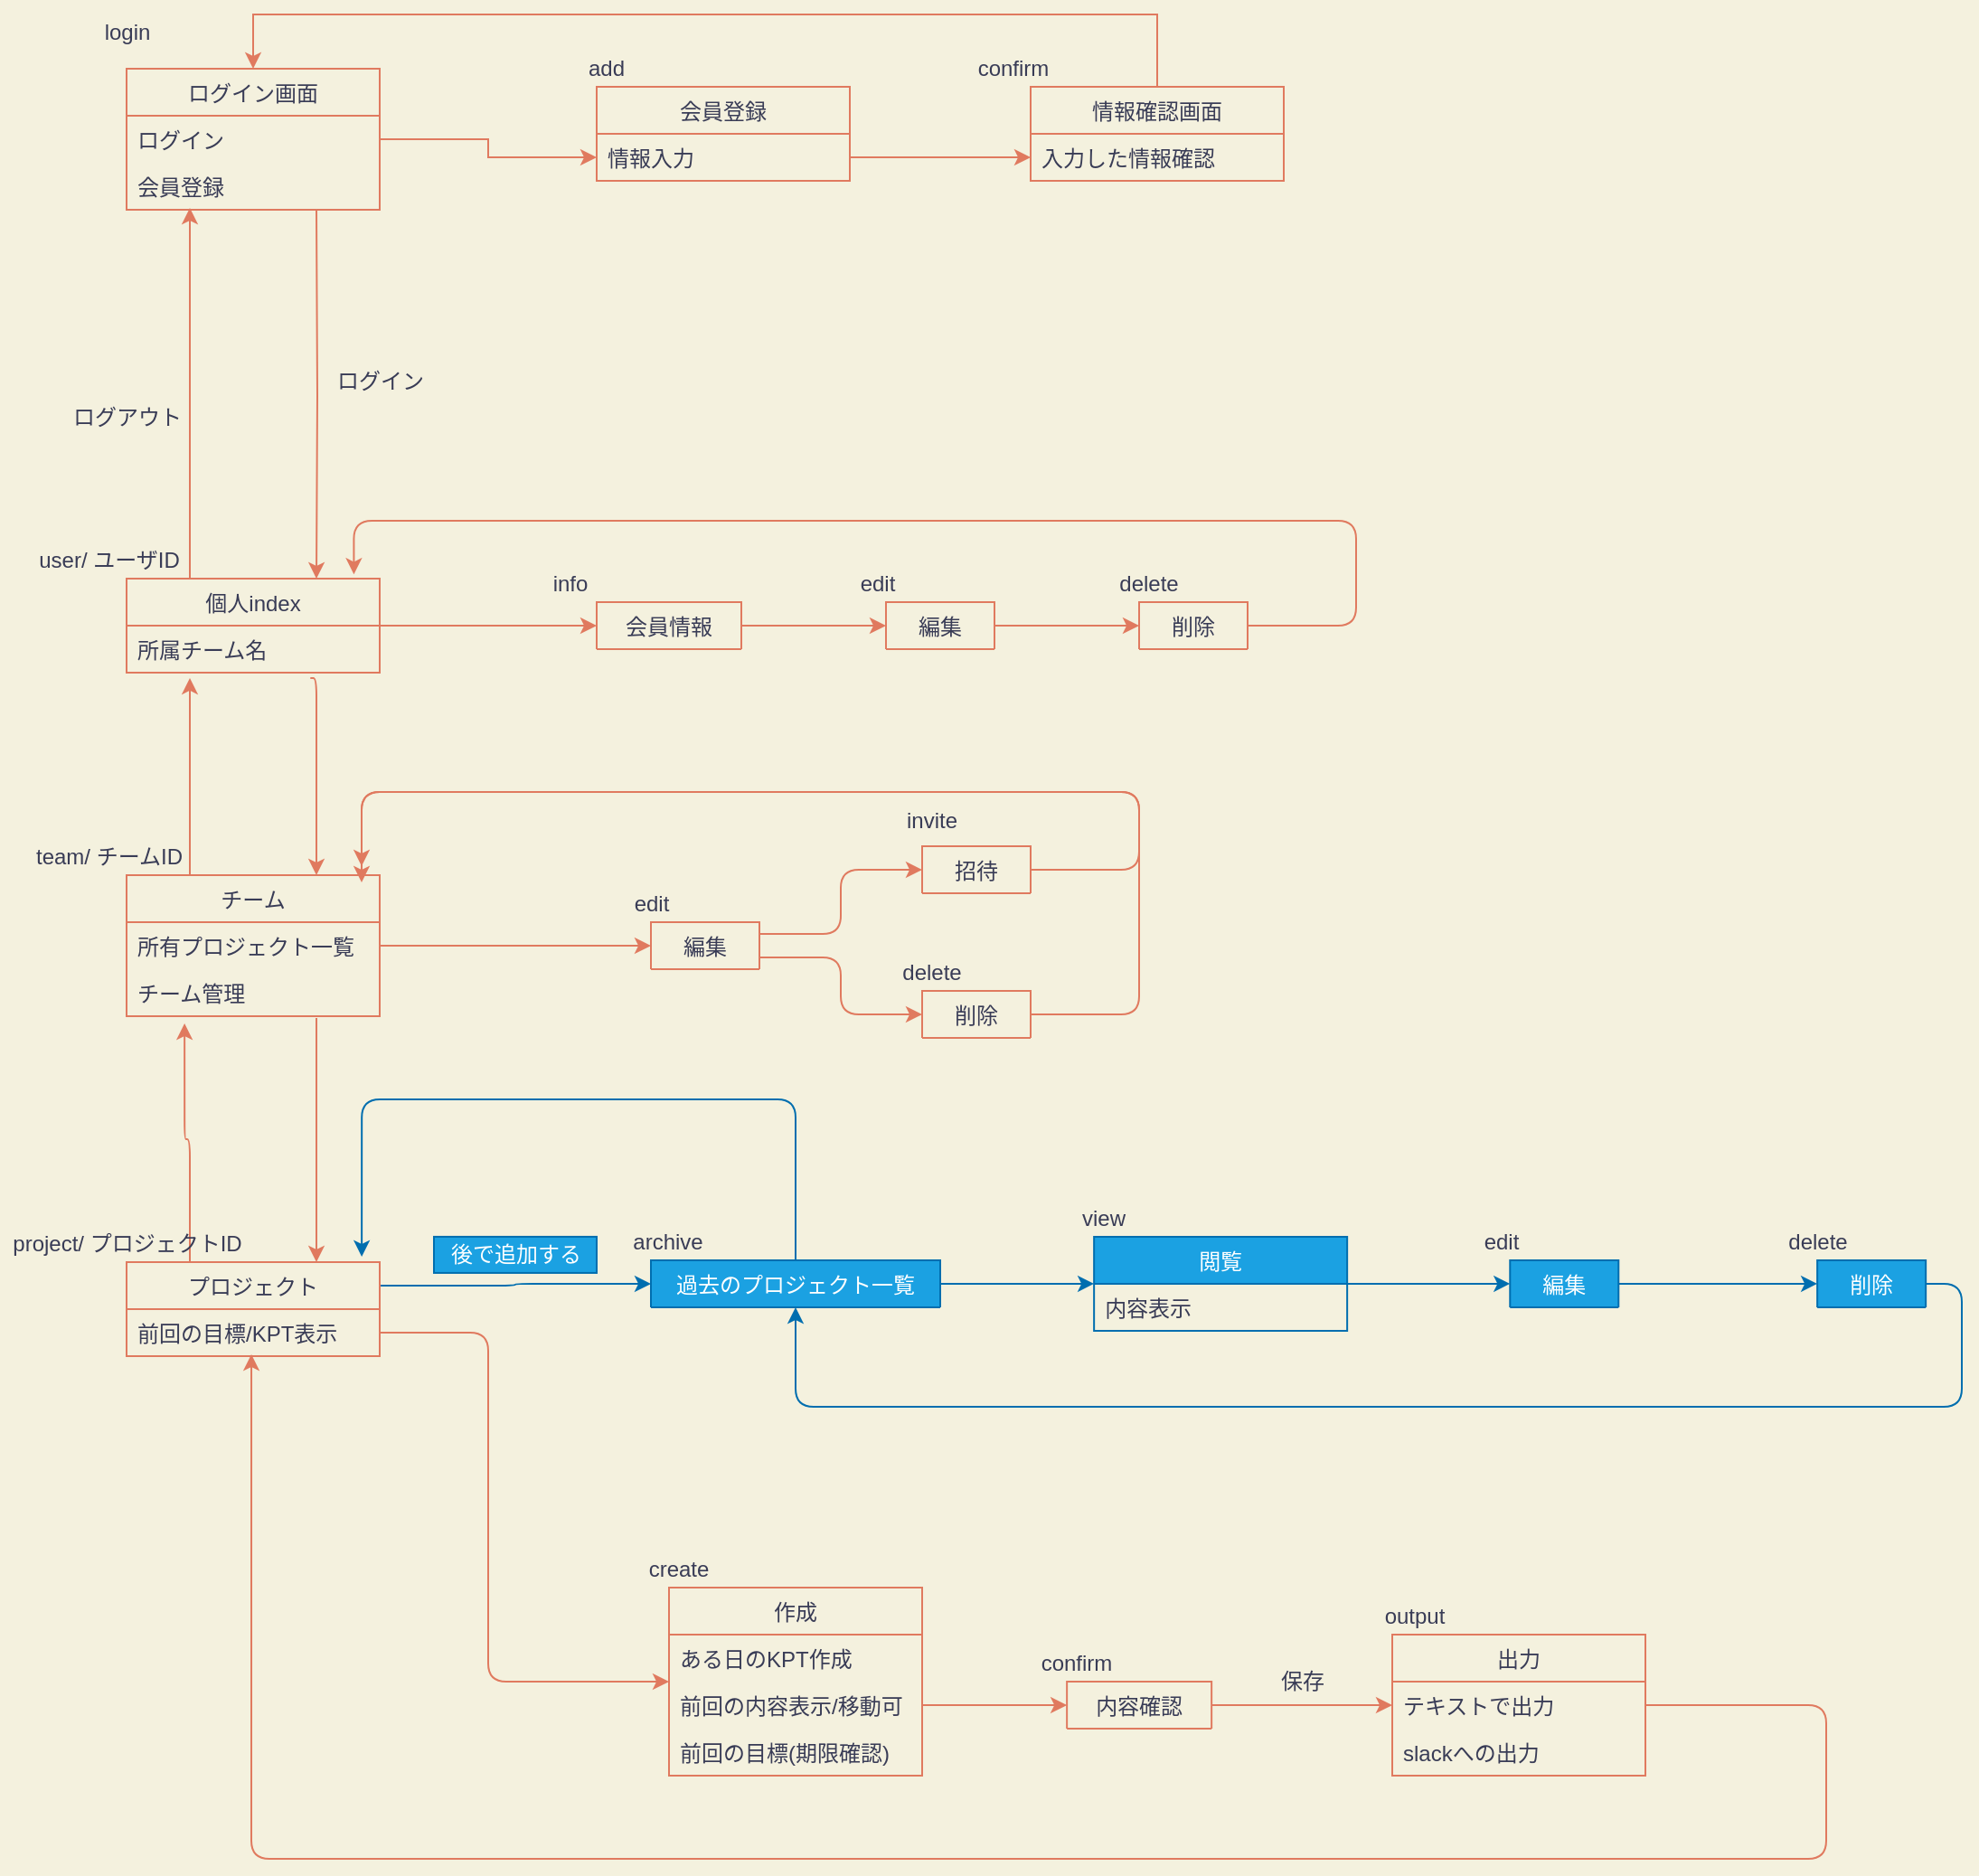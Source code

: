 <mxfile version="13.10.0" type="embed">
    <diagram id="NV9UUQbMWJkz0p1Xj6I1" name="Page-1">
        <mxGraphModel dx="680" dy="719" grid="1" gridSize="10" guides="1" tooltips="1" connect="1" arrows="1" fold="1" page="1" pageScale="1" pageWidth="827" pageHeight="1169" background="#F4F1DE" math="0" shadow="0">
            <root>
                <mxCell id="0"/>
                <mxCell id="1" parent="0"/>
                <mxCell id="21" style="edgeStyle=orthogonalEdgeStyle;rounded=0;orthogonalLoop=1;jettySize=auto;html=1;entryX=0.75;entryY=0;entryDx=0;entryDy=0;strokeColor=#E07A5F;fontColor=#393C56;labelBackgroundColor=#F4F1DE;" parent="1" target="6" edge="1">
                    <mxGeometry relative="1" as="geometry">
                        <mxPoint x="195" y="178" as="sourcePoint"/>
                        <Array as="points"/>
                    </mxGeometry>
                </mxCell>
                <mxCell id="2" value="ログイン画面" style="swimlane;fontStyle=0;childLayout=stackLayout;horizontal=1;startSize=26;fillColor=none;horizontalStack=0;resizeParent=1;resizeParentMax=0;resizeLast=0;collapsible=1;marginBottom=0;strokeColor=#E07A5F;fontColor=#393C56;" parent="1" vertex="1">
                    <mxGeometry x="90" y="100" width="140" height="78" as="geometry"/>
                </mxCell>
                <mxCell id="3" value="ログイン" style="text;strokeColor=none;fillColor=none;align=left;verticalAlign=top;spacingLeft=4;spacingRight=4;overflow=hidden;rotatable=0;points=[[0,0.5],[1,0.5]];portConstraint=eastwest;fontColor=#393C56;" parent="2" vertex="1">
                    <mxGeometry y="26" width="140" height="26" as="geometry"/>
                </mxCell>
                <mxCell id="4" value="会員登録" style="text;strokeColor=none;fillColor=none;align=left;verticalAlign=top;spacingLeft=4;spacingRight=4;overflow=hidden;rotatable=0;points=[[0,0.5],[1,0.5]];portConstraint=eastwest;fontColor=#393C56;" parent="2" vertex="1">
                    <mxGeometry y="52" width="140" height="26" as="geometry"/>
                </mxCell>
                <mxCell id="198" style="edgeStyle=orthogonalEdgeStyle;rounded=0;orthogonalLoop=1;jettySize=auto;html=1;exitX=0.25;exitY=0;exitDx=0;exitDy=0;entryX=0.25;entryY=0.962;entryDx=0;entryDy=0;entryPerimeter=0;strokeColor=#E07A5F;fontColor=#393C56;labelBackgroundColor=#F4F1DE;" parent="1" source="6" target="4" edge="1">
                    <mxGeometry relative="1" as="geometry"/>
                </mxCell>
                <mxCell id="337" style="edgeStyle=orthogonalEdgeStyle;curved=0;rounded=1;sketch=0;orthogonalLoop=1;jettySize=auto;html=1;exitX=1;exitY=0.5;exitDx=0;exitDy=0;strokeColor=#E07A5F;fillColor=#F2CC8F;fontColor=#393C56;labelBackgroundColor=#F4F1DE;" parent="1" source="6" target="275" edge="1">
                    <mxGeometry relative="1" as="geometry"/>
                </mxCell>
                <mxCell id="341" style="edgeStyle=orthogonalEdgeStyle;curved=0;rounded=1;sketch=0;orthogonalLoop=1;jettySize=auto;html=1;entryX=0.75;entryY=0;entryDx=0;entryDy=0;strokeColor=#E07A5F;fillColor=#F2CC8F;fontColor=#393C56;exitX=0.726;exitY=1.115;exitDx=0;exitDy=0;exitPerimeter=0;labelBackgroundColor=#F4F1DE;" parent="1" source="261" target="262" edge="1">
                    <mxGeometry relative="1" as="geometry">
                        <Array as="points">
                            <mxPoint x="195" y="437"/>
                        </Array>
                    </mxGeometry>
                </mxCell>
                <mxCell id="6" value="個人index" style="swimlane;fontStyle=0;childLayout=stackLayout;horizontal=1;startSize=26;fillColor=none;horizontalStack=0;resizeParent=1;resizeParentMax=0;resizeLast=0;collapsible=1;marginBottom=0;strokeColor=#E07A5F;fontColor=#393C56;" parent="1" vertex="1">
                    <mxGeometry x="90" y="382" width="140" height="52" as="geometry"/>
                </mxCell>
                <mxCell id="261" value="所属チーム名" style="text;strokeColor=none;fillColor=none;align=left;verticalAlign=top;spacingLeft=4;spacingRight=4;overflow=hidden;rotatable=0;points=[[0,0.5],[1,0.5]];portConstraint=eastwest;fontColor=#393C56;" parent="6" vertex="1">
                    <mxGeometry y="26" width="140" height="26" as="geometry"/>
                </mxCell>
                <mxCell id="10" value="会員登録" style="swimlane;fontStyle=0;childLayout=stackLayout;horizontal=1;startSize=26;fillColor=none;horizontalStack=0;resizeParent=1;resizeParentMax=0;resizeLast=0;collapsible=1;marginBottom=0;strokeColor=#E07A5F;fontColor=#393C56;" parent="1" vertex="1">
                    <mxGeometry x="350" y="110" width="140" height="52" as="geometry"/>
                </mxCell>
                <mxCell id="11" value="情報入力" style="text;strokeColor=none;fillColor=none;align=left;verticalAlign=top;spacingLeft=4;spacingRight=4;overflow=hidden;rotatable=0;points=[[0,0.5],[1,0.5]];portConstraint=eastwest;fontColor=#393C56;" parent="10" vertex="1">
                    <mxGeometry y="26" width="140" height="26" as="geometry"/>
                </mxCell>
                <mxCell id="20" style="edgeStyle=orthogonalEdgeStyle;rounded=0;orthogonalLoop=1;jettySize=auto;html=1;exitX=0.5;exitY=0;exitDx=0;exitDy=0;entryX=0.5;entryY=0;entryDx=0;entryDy=0;strokeColor=#E07A5F;fontColor=#393C56;labelBackgroundColor=#F4F1DE;" parent="1" source="14" target="2" edge="1">
                    <mxGeometry relative="1" as="geometry">
                        <Array as="points">
                            <mxPoint x="660" y="70"/>
                            <mxPoint x="160" y="70"/>
                        </Array>
                    </mxGeometry>
                </mxCell>
                <mxCell id="14" value="情報確認画面" style="swimlane;fontStyle=0;childLayout=stackLayout;horizontal=1;startSize=26;fillColor=none;horizontalStack=0;resizeParent=1;resizeParentMax=0;resizeLast=0;collapsible=1;marginBottom=0;strokeColor=#E07A5F;fontColor=#393C56;" parent="1" vertex="1">
                    <mxGeometry x="590" y="110" width="140" height="52" as="geometry"/>
                </mxCell>
                <mxCell id="15" value="入力した情報確認" style="text;strokeColor=none;fillColor=none;align=left;verticalAlign=top;spacingLeft=4;spacingRight=4;overflow=hidden;rotatable=0;points=[[0,0.5],[1,0.5]];portConstraint=eastwest;fontColor=#393C56;" parent="14" vertex="1">
                    <mxGeometry y="26" width="140" height="26" as="geometry"/>
                </mxCell>
                <mxCell id="18" style="edgeStyle=orthogonalEdgeStyle;rounded=0;orthogonalLoop=1;jettySize=auto;html=1;exitX=1;exitY=0.5;exitDx=0;exitDy=0;entryX=0;entryY=0.5;entryDx=0;entryDy=0;strokeColor=#E07A5F;fontColor=#393C56;labelBackgroundColor=#F4F1DE;" parent="1" source="3" target="11" edge="1">
                    <mxGeometry relative="1" as="geometry"/>
                </mxCell>
                <mxCell id="19" style="edgeStyle=orthogonalEdgeStyle;rounded=0;orthogonalLoop=1;jettySize=auto;html=1;exitX=1;exitY=0.5;exitDx=0;exitDy=0;entryX=0;entryY=0.5;entryDx=0;entryDy=0;strokeColor=#E07A5F;fontColor=#393C56;labelBackgroundColor=#F4F1DE;" parent="1" source="11" target="15" edge="1">
                    <mxGeometry relative="1" as="geometry"/>
                </mxCell>
                <mxCell id="348" style="edgeStyle=orthogonalEdgeStyle;curved=0;rounded=1;sketch=0;orthogonalLoop=1;jettySize=auto;html=1;exitX=1;exitY=0.25;exitDx=0;exitDy=0;entryX=0;entryY=0.5;entryDx=0;entryDy=0;strokeColor=#006EAF;fillColor=#1ba1e2;fontColor=#393C56;labelBackgroundColor=#F4F1DE;" parent="1" source="22" target="237" edge="1">
                    <mxGeometry relative="1" as="geometry"/>
                </mxCell>
                <mxCell id="359" style="edgeStyle=orthogonalEdgeStyle;curved=0;rounded=1;sketch=0;orthogonalLoop=1;jettySize=auto;html=1;exitX=0.25;exitY=0;exitDx=0;exitDy=0;strokeColor=#E07A5F;fillColor=#F2CC8F;fontColor=#393C56;entryX=0.229;entryY=1.154;entryDx=0;entryDy=0;entryPerimeter=0;labelBackgroundColor=#F4F1DE;" parent="1" source="22" target="263" edge="1">
                    <mxGeometry relative="1" as="geometry">
                        <mxPoint x="120" y="640" as="targetPoint"/>
                        <Array as="points">
                            <mxPoint x="125" y="692"/>
                            <mxPoint x="122" y="692"/>
                        </Array>
                    </mxGeometry>
                </mxCell>
                <mxCell id="22" value="プロジェクト" style="swimlane;fontStyle=0;childLayout=stackLayout;horizontal=1;startSize=26;fillColor=none;horizontalStack=0;resizeParent=1;resizeParentMax=0;resizeLast=0;collapsible=1;marginBottom=0;strokeColor=#E07A5F;fontColor=#393C56;" parent="1" vertex="1">
                    <mxGeometry x="90" y="760" width="140" height="52" as="geometry"/>
                </mxCell>
                <mxCell id="25" value="前回の目標/KPT表示" style="text;strokeColor=none;fillColor=none;align=left;verticalAlign=top;spacingLeft=4;spacingRight=4;overflow=hidden;rotatable=0;points=[[0,0.5],[1,0.5]];portConstraint=eastwest;fontColor=#393C56;" parent="22" vertex="1">
                    <mxGeometry y="26" width="140" height="26" as="geometry"/>
                </mxCell>
                <mxCell id="161" value="ログイン" style="text;html=1;align=center;verticalAlign=middle;resizable=0;points=[];autosize=1;fontColor=#393C56;" parent="1" vertex="1">
                    <mxGeometry x="200" y="263" width="60" height="20" as="geometry"/>
                </mxCell>
                <mxCell id="357" style="edgeStyle=orthogonalEdgeStyle;curved=0;rounded=1;sketch=0;orthogonalLoop=1;jettySize=auto;html=1;entryX=0.493;entryY=0.962;entryDx=0;entryDy=0;entryPerimeter=0;strokeColor=#E07A5F;fillColor=#F2CC8F;fontColor=#393C56;labelBackgroundColor=#F4F1DE;" parent="1" source="166" target="25" edge="1">
                    <mxGeometry relative="1" as="geometry">
                        <Array as="points">
                            <mxPoint x="1030" y="1090"/>
                            <mxPoint x="159" y="1090"/>
                        </Array>
                    </mxGeometry>
                </mxCell>
                <mxCell id="166" value="出力" style="swimlane;fontStyle=0;childLayout=stackLayout;horizontal=1;startSize=26;fillColor=none;horizontalStack=0;resizeParent=1;resizeParentMax=0;resizeLast=0;collapsible=1;marginBottom=0;strokeColor=#E07A5F;fontColor=#393C56;" parent="1" vertex="1">
                    <mxGeometry x="790" y="966" width="140" height="78" as="geometry"/>
                </mxCell>
                <mxCell id="167" value="テキストで出力" style="text;strokeColor=none;fillColor=none;align=left;verticalAlign=top;spacingLeft=4;spacingRight=4;overflow=hidden;rotatable=0;points=[[0,0.5],[1,0.5]];portConstraint=eastwest;fontColor=#393C56;" parent="166" vertex="1">
                    <mxGeometry y="26" width="140" height="26" as="geometry"/>
                </mxCell>
                <mxCell id="260" value="slackへの出力" style="text;strokeColor=none;fillColor=none;align=left;verticalAlign=top;spacingLeft=4;spacingRight=4;overflow=hidden;rotatable=0;points=[[0,0.5],[1,0.5]];portConstraint=eastwest;fontColor=#393C56;" parent="166" vertex="1">
                    <mxGeometry y="52" width="140" height="26" as="geometry"/>
                </mxCell>
                <mxCell id="325" style="edgeStyle=orthogonalEdgeStyle;curved=0;rounded=1;sketch=0;orthogonalLoop=1;jettySize=auto;html=1;exitX=1;exitY=0.5;exitDx=0;exitDy=0;entryX=0;entryY=0.5;entryDx=0;entryDy=0;strokeColor=#006EAF;fillColor=#1ba1e2;fontColor=#393C56;labelBackgroundColor=#F4F1DE;" parent="1" source="173" target="181" edge="1">
                    <mxGeometry relative="1" as="geometry"/>
                </mxCell>
                <mxCell id="173" value="編集" style="swimlane;fontStyle=0;childLayout=stackLayout;horizontal=1;startSize=26;fillColor=#1ba1e2;horizontalStack=0;resizeParent=1;resizeParentMax=0;resizeLast=0;collapsible=1;marginBottom=0;strokeColor=#006EAF;fontColor=#ffffff;" parent="1" vertex="1" collapsed="1">
                    <mxGeometry x="855.14" y="758.97" width="60" height="26" as="geometry">
                        <mxRectangle x="950" y="320" width="140" height="52" as="alternateBounds"/>
                    </mxGeometry>
                </mxCell>
                <mxCell id="324" style="edgeStyle=orthogonalEdgeStyle;curved=0;rounded=1;sketch=0;orthogonalLoop=1;jettySize=auto;html=1;exitX=1;exitY=0.5;exitDx=0;exitDy=0;entryX=0;entryY=0.5;entryDx=0;entryDy=0;strokeColor=#006EAF;fillColor=#1ba1e2;fontColor=#393C56;labelBackgroundColor=#F4F1DE;" parent="1" source="177" target="173" edge="1">
                    <mxGeometry relative="1" as="geometry"/>
                </mxCell>
                <mxCell id="177" value="閲覧" style="swimlane;fontStyle=0;childLayout=stackLayout;horizontal=1;startSize=26;fillColor=#1ba1e2;horizontalStack=0;resizeParent=1;resizeParentMax=0;resizeLast=0;collapsible=1;marginBottom=0;strokeColor=#006EAF;fontColor=#ffffff;" parent="1" vertex="1">
                    <mxGeometry x="625.07" y="745.97" width="140" height="52" as="geometry"/>
                </mxCell>
                <mxCell id="218" value="内容表示" style="text;strokeColor=none;fillColor=none;align=left;verticalAlign=top;spacingLeft=4;spacingRight=4;overflow=hidden;rotatable=0;points=[[0,0.5],[1,0.5]];portConstraint=eastwest;fontColor=#393C56;" parent="177" vertex="1">
                    <mxGeometry y="26" width="140" height="26" as="geometry"/>
                </mxCell>
                <mxCell id="383" style="edgeStyle=orthogonalEdgeStyle;curved=0;rounded=1;sketch=0;orthogonalLoop=1;jettySize=auto;html=1;exitX=1;exitY=0.5;exitDx=0;exitDy=0;entryX=0.5;entryY=1;entryDx=0;entryDy=0;strokeColor=#006EAF;fillColor=#1ba1e2;fontColor=#393C56;" parent="1" source="181" target="237" edge="1">
                    <mxGeometry relative="1" as="geometry">
                        <Array as="points">
                            <mxPoint x="1105" y="772"/>
                            <mxPoint x="1105" y="840"/>
                            <mxPoint x="460" y="840"/>
                        </Array>
                    </mxGeometry>
                </mxCell>
                <mxCell id="181" value="削除" style="swimlane;fontStyle=0;childLayout=stackLayout;horizontal=1;startSize=26;fillColor=#1ba1e2;horizontalStack=0;resizeParent=1;resizeParentMax=0;resizeLast=0;collapsible=1;marginBottom=0;strokeColor=#006EAF;fontColor=#ffffff;" parent="1" vertex="1" collapsed="1">
                    <mxGeometry x="1025.07" y="758.97" width="60" height="26" as="geometry">
                        <mxRectangle x="950" y="430" width="140" height="52" as="alternateBounds"/>
                    </mxGeometry>
                </mxCell>
                <mxCell id="199" value="ログアウト" style="text;html=1;align=center;verticalAlign=middle;resizable=0;points=[];autosize=1;fontColor=#393C56;" parent="1" vertex="1">
                    <mxGeometry x="50" y="283" width="80" height="20" as="geometry"/>
                </mxCell>
                <mxCell id="221" value="作成" style="swimlane;fontStyle=0;childLayout=stackLayout;horizontal=1;startSize=26;fillColor=none;horizontalStack=0;resizeParent=1;resizeParentMax=0;resizeLast=0;collapsible=1;marginBottom=0;rounded=0;sketch=0;strokeColor=#E07A5F;fontColor=#393C56;" parent="1" vertex="1">
                    <mxGeometry x="390" y="940" width="140" height="104" as="geometry"/>
                </mxCell>
                <mxCell id="222" value="ある日のKPT作成" style="text;strokeColor=none;fillColor=none;align=left;verticalAlign=top;spacingLeft=4;spacingRight=4;overflow=hidden;rotatable=0;points=[[0,0.5],[1,0.5]];portConstraint=eastwest;fontColor=#393C56;" parent="221" vertex="1">
                    <mxGeometry y="26" width="140" height="26" as="geometry"/>
                </mxCell>
                <mxCell id="228" value="前回の内容表示/移動可" style="text;strokeColor=none;fillColor=none;align=left;verticalAlign=top;spacingLeft=4;spacingRight=4;overflow=hidden;rotatable=0;points=[[0,0.5],[1,0.5]];portConstraint=eastwest;fontColor=#393C56;" parent="221" vertex="1">
                    <mxGeometry y="52" width="140" height="26" as="geometry"/>
                </mxCell>
                <mxCell id="229" value="前回の目標(期限確認)" style="text;strokeColor=none;fillColor=none;align=left;verticalAlign=top;spacingLeft=4;spacingRight=4;overflow=hidden;rotatable=0;points=[[0,0.5],[1,0.5]];portConstraint=eastwest;fontColor=#393C56;" parent="221" vertex="1">
                    <mxGeometry y="78" width="140" height="26" as="geometry"/>
                </mxCell>
                <mxCell id="380" style="edgeStyle=orthogonalEdgeStyle;curved=0;rounded=1;sketch=0;orthogonalLoop=1;jettySize=auto;html=1;exitX=1;exitY=0.5;exitDx=0;exitDy=0;entryX=0;entryY=0.5;entryDx=0;entryDy=0;strokeColor=#E07A5F;fillColor=#F2CC8F;fontColor=#393C56;" parent="1" source="231" target="167" edge="1">
                    <mxGeometry relative="1" as="geometry"/>
                </mxCell>
                <mxCell id="231" value="内容確認" style="swimlane;fontStyle=0;childLayout=stackLayout;horizontal=1;startSize=26;fillColor=none;horizontalStack=0;resizeParent=1;resizeParentMax=0;resizeLast=0;collapsible=1;marginBottom=0;rounded=0;sketch=0;strokeColor=#E07A5F;fontColor=#393C56;" parent="1" vertex="1" collapsed="1">
                    <mxGeometry x="610.07" y="992" width="80" height="26" as="geometry">
                        <mxRectangle x="940" y="609" width="140" height="52" as="alternateBounds"/>
                    </mxGeometry>
                </mxCell>
                <mxCell id="355" style="edgeStyle=orthogonalEdgeStyle;curved=0;rounded=1;sketch=0;orthogonalLoop=1;jettySize=auto;html=1;exitX=0.5;exitY=0;exitDx=0;exitDy=0;entryX=0.929;entryY=-0.058;entryDx=0;entryDy=0;entryPerimeter=0;strokeColor=#006EAF;fillColor=#1ba1e2;fontColor=#393C56;labelBackgroundColor=#F4F1DE;" parent="1" source="237" target="22" edge="1">
                    <mxGeometry relative="1" as="geometry">
                        <Array as="points">
                            <mxPoint x="460" y="670"/>
                            <mxPoint x="220" y="670"/>
                        </Array>
                    </mxGeometry>
                </mxCell>
                <mxCell id="382" style="edgeStyle=orthogonalEdgeStyle;curved=0;rounded=1;sketch=0;orthogonalLoop=1;jettySize=auto;html=1;exitX=1;exitY=0.5;exitDx=0;exitDy=0;entryX=0;entryY=0.5;entryDx=0;entryDy=0;strokeColor=#006EAF;fillColor=#1ba1e2;fontColor=#393C56;" parent="1" source="237" target="177" edge="1">
                    <mxGeometry relative="1" as="geometry"/>
                </mxCell>
                <mxCell id="237" value="過去のプロジェクト一覧" style="swimlane;fontStyle=0;childLayout=stackLayout;horizontal=1;startSize=26;fillColor=#1ba1e2;horizontalStack=0;resizeParent=1;resizeParentMax=0;resizeLast=0;collapsible=1;marginBottom=0;rounded=0;sketch=0;strokeColor=#006EAF;fontColor=#ffffff;" parent="1" vertex="1" collapsed="1">
                    <mxGeometry x="380.0" y="759" width="160" height="26" as="geometry">
                        <mxRectangle x="380" y="250" width="140" height="52" as="alternateBounds"/>
                    </mxGeometry>
                </mxCell>
                <mxCell id="342" style="edgeStyle=orthogonalEdgeStyle;curved=0;rounded=1;sketch=0;orthogonalLoop=1;jettySize=auto;html=1;exitX=0.25;exitY=0;exitDx=0;exitDy=0;entryX=0.25;entryY=1.115;entryDx=0;entryDy=0;entryPerimeter=0;strokeColor=#E07A5F;fillColor=#F2CC8F;fontColor=#393C56;labelBackgroundColor=#F4F1DE;" parent="1" source="262" target="261" edge="1">
                    <mxGeometry relative="1" as="geometry">
                        <Array as="points">
                            <mxPoint x="125" y="460"/>
                            <mxPoint x="125" y="460"/>
                        </Array>
                    </mxGeometry>
                </mxCell>
                <mxCell id="358" style="edgeStyle=orthogonalEdgeStyle;curved=0;rounded=1;sketch=0;orthogonalLoop=1;jettySize=auto;html=1;entryX=0.75;entryY=0;entryDx=0;entryDy=0;strokeColor=#E07A5F;fillColor=#F2CC8F;fontColor=#393C56;exitX=0.75;exitY=1.038;exitDx=0;exitDy=0;exitPerimeter=0;labelBackgroundColor=#F4F1DE;" parent="1" source="263" target="22" edge="1">
                    <mxGeometry relative="1" as="geometry"/>
                </mxCell>
                <mxCell id="262" value="チーム" style="swimlane;fontStyle=0;childLayout=stackLayout;horizontal=1;startSize=26;fillColor=none;horizontalStack=0;resizeParent=1;resizeParentMax=0;resizeLast=0;collapsible=1;marginBottom=0;rounded=0;sketch=0;strokeColor=#E07A5F;fontColor=#393C56;" parent="1" vertex="1">
                    <mxGeometry x="90" y="546" width="140" height="78" as="geometry"/>
                </mxCell>
                <mxCell id="267" value="所有プロジェクト一覧" style="text;strokeColor=none;fillColor=none;align=left;verticalAlign=top;spacingLeft=4;spacingRight=4;overflow=hidden;rotatable=0;points=[[0,0.5],[1,0.5]];portConstraint=eastwest;fontColor=#393C56;" parent="262" vertex="1">
                    <mxGeometry y="26" width="140" height="26" as="geometry"/>
                </mxCell>
                <mxCell id="263" value="チーム管理" style="text;strokeColor=none;fillColor=none;align=left;verticalAlign=top;spacingLeft=4;spacingRight=4;overflow=hidden;rotatable=0;points=[[0,0.5],[1,0.5]];portConstraint=eastwest;fontColor=#393C56;" parent="262" vertex="1">
                    <mxGeometry y="52" width="140" height="26" as="geometry"/>
                </mxCell>
                <mxCell id="338" style="edgeStyle=orthogonalEdgeStyle;curved=0;rounded=1;sketch=0;orthogonalLoop=1;jettySize=auto;html=1;exitX=1;exitY=0.5;exitDx=0;exitDy=0;entryX=0;entryY=0.5;entryDx=0;entryDy=0;strokeColor=#E07A5F;fillColor=#F2CC8F;fontColor=#393C56;labelBackgroundColor=#F4F1DE;" parent="1" source="275" target="301" edge="1">
                    <mxGeometry relative="1" as="geometry"/>
                </mxCell>
                <mxCell id="275" value="会員情報" style="swimlane;fontStyle=0;childLayout=stackLayout;horizontal=1;startSize=26;fillColor=none;horizontalStack=0;resizeParent=1;resizeParentMax=0;resizeLast=0;collapsible=1;marginBottom=0;rounded=0;sketch=0;strokeColor=#E07A5F;fontColor=#393C56;" parent="1" vertex="1" collapsed="1">
                    <mxGeometry x="350" y="395" width="80" height="26" as="geometry">
                        <mxRectangle x="90" y="570" width="140" height="52" as="alternateBounds"/>
                    </mxGeometry>
                </mxCell>
                <mxCell id="346" style="edgeStyle=orthogonalEdgeStyle;curved=0;rounded=1;sketch=0;orthogonalLoop=1;jettySize=auto;html=1;exitX=1;exitY=0.5;exitDx=0;exitDy=0;strokeColor=#E07A5F;fillColor=#F2CC8F;fontColor=#393C56;labelBackgroundColor=#F4F1DE;" parent="1" source="286" edge="1">
                    <mxGeometry relative="1" as="geometry">
                        <mxPoint x="220" y="541" as="targetPoint"/>
                        <Array as="points">
                            <mxPoint x="650" y="543"/>
                            <mxPoint x="650" y="500"/>
                            <mxPoint x="220" y="500"/>
                        </Array>
                    </mxGeometry>
                </mxCell>
                <mxCell id="286" value="招待" style="swimlane;fontStyle=0;childLayout=stackLayout;horizontal=1;startSize=26;fillColor=none;horizontalStack=0;resizeParent=1;resizeParentMax=0;resizeLast=0;collapsible=1;marginBottom=0;rounded=0;sketch=0;strokeColor=#E07A5F;fontColor=#393C56;" parent="1" vertex="1" collapsed="1">
                    <mxGeometry x="530" y="530" width="60" height="26" as="geometry">
                        <mxRectangle x="413.5" y="520" width="140" height="104" as="alternateBounds"/>
                    </mxGeometry>
                </mxCell>
                <mxCell id="287" value="+ field: type" style="text;strokeColor=none;fillColor=none;align=left;verticalAlign=top;spacingLeft=4;spacingRight=4;overflow=hidden;rotatable=0;points=[[0,0.5],[1,0.5]];portConstraint=eastwest;fontColor=#393C56;" parent="286" vertex="1">
                    <mxGeometry y="26" width="60" height="26" as="geometry"/>
                </mxCell>
                <mxCell id="288" value="+ field: type" style="text;strokeColor=none;fillColor=none;align=left;verticalAlign=top;spacingLeft=4;spacingRight=4;overflow=hidden;rotatable=0;points=[[0,0.5],[1,0.5]];portConstraint=eastwest;fontColor=#393C56;" parent="286" vertex="1">
                    <mxGeometry y="52" width="60" height="26" as="geometry"/>
                </mxCell>
                <mxCell id="289" value="+ field: type" style="text;strokeColor=none;fillColor=none;align=left;verticalAlign=top;spacingLeft=4;spacingRight=4;overflow=hidden;rotatable=0;points=[[0,0.5],[1,0.5]];portConstraint=eastwest;fontColor=#393C56;" parent="286" vertex="1">
                    <mxGeometry y="78" width="60" height="26" as="geometry"/>
                </mxCell>
                <mxCell id="339" style="edgeStyle=orthogonalEdgeStyle;curved=0;rounded=1;sketch=0;orthogonalLoop=1;jettySize=auto;html=1;exitX=1;exitY=0.5;exitDx=0;exitDy=0;entryX=0;entryY=0.5;entryDx=0;entryDy=0;strokeColor=#E07A5F;fillColor=#F2CC8F;fontColor=#393C56;labelBackgroundColor=#F4F1DE;" parent="1" source="301" target="305" edge="1">
                    <mxGeometry relative="1" as="geometry"/>
                </mxCell>
                <mxCell id="301" value="編集" style="swimlane;fontStyle=0;childLayout=stackLayout;horizontal=1;startSize=26;fillColor=none;horizontalStack=0;resizeParent=1;resizeParentMax=0;resizeLast=0;collapsible=1;marginBottom=0;rounded=0;sketch=0;strokeColor=#E07A5F;fontColor=#393C56;" parent="1" vertex="1" collapsed="1">
                    <mxGeometry x="510" y="395" width="60" height="26" as="geometry">
                        <mxRectangle x="200" y="674" width="140" height="104" as="alternateBounds"/>
                    </mxGeometry>
                </mxCell>
                <mxCell id="302" value="+ field: type" style="text;strokeColor=none;fillColor=none;align=left;verticalAlign=top;spacingLeft=4;spacingRight=4;overflow=hidden;rotatable=0;points=[[0,0.5],[1,0.5]];portConstraint=eastwest;fontColor=#393C56;" parent="301" vertex="1">
                    <mxGeometry y="26" width="60" height="26" as="geometry"/>
                </mxCell>
                <mxCell id="303" value="+ field: type" style="text;strokeColor=none;fillColor=none;align=left;verticalAlign=top;spacingLeft=4;spacingRight=4;overflow=hidden;rotatable=0;points=[[0,0.5],[1,0.5]];portConstraint=eastwest;fontColor=#393C56;" parent="301" vertex="1">
                    <mxGeometry y="52" width="60" height="26" as="geometry"/>
                </mxCell>
                <mxCell id="304" value="+ field: type" style="text;strokeColor=none;fillColor=none;align=left;verticalAlign=top;spacingLeft=4;spacingRight=4;overflow=hidden;rotatable=0;points=[[0,0.5],[1,0.5]];portConstraint=eastwest;fontColor=#393C56;" parent="301" vertex="1">
                    <mxGeometry y="78" width="60" height="26" as="geometry"/>
                </mxCell>
                <mxCell id="340" style="edgeStyle=orthogonalEdgeStyle;curved=0;rounded=1;sketch=0;orthogonalLoop=1;jettySize=auto;html=1;exitX=1;exitY=0.5;exitDx=0;exitDy=0;entryX=0.898;entryY=-0.045;entryDx=0;entryDy=0;entryPerimeter=0;strokeColor=#E07A5F;fillColor=#F2CC8F;fontColor=#393C56;labelBackgroundColor=#F4F1DE;" parent="1" source="305" target="6" edge="1">
                    <mxGeometry relative="1" as="geometry">
                        <Array as="points">
                            <mxPoint x="770" y="408"/>
                            <mxPoint x="770" y="350"/>
                            <mxPoint x="216" y="350"/>
                        </Array>
                    </mxGeometry>
                </mxCell>
                <mxCell id="305" value="削除" style="swimlane;fontStyle=0;childLayout=stackLayout;horizontal=1;startSize=26;fillColor=none;horizontalStack=0;resizeParent=1;resizeParentMax=0;resizeLast=0;collapsible=1;marginBottom=0;rounded=0;sketch=0;strokeColor=#E07A5F;fontColor=#393C56;" parent="1" vertex="1" collapsed="1">
                    <mxGeometry x="650.0" y="395" width="60" height="26" as="geometry">
                        <mxRectangle x="200" y="674" width="140" height="104" as="alternateBounds"/>
                    </mxGeometry>
                </mxCell>
                <mxCell id="306" value="+ field: type" style="text;strokeColor=none;fillColor=none;align=left;verticalAlign=top;spacingLeft=4;spacingRight=4;overflow=hidden;rotatable=0;points=[[0,0.5],[1,0.5]];portConstraint=eastwest;fontColor=#393C56;" parent="305" vertex="1">
                    <mxGeometry y="26" width="60" height="26" as="geometry"/>
                </mxCell>
                <mxCell id="307" value="+ field: type" style="text;strokeColor=none;fillColor=none;align=left;verticalAlign=top;spacingLeft=4;spacingRight=4;overflow=hidden;rotatable=0;points=[[0,0.5],[1,0.5]];portConstraint=eastwest;fontColor=#393C56;" parent="305" vertex="1">
                    <mxGeometry y="52" width="60" height="26" as="geometry"/>
                </mxCell>
                <mxCell id="308" value="+ field: type" style="text;strokeColor=none;fillColor=none;align=left;verticalAlign=top;spacingLeft=4;spacingRight=4;overflow=hidden;rotatable=0;points=[[0,0.5],[1,0.5]];portConstraint=eastwest;fontColor=#393C56;" parent="305" vertex="1">
                    <mxGeometry y="78" width="60" height="26" as="geometry"/>
                </mxCell>
                <mxCell id="344" style="edgeStyle=orthogonalEdgeStyle;curved=0;rounded=1;sketch=0;orthogonalLoop=1;jettySize=auto;html=1;exitX=1;exitY=0.25;exitDx=0;exitDy=0;entryX=0;entryY=0.5;entryDx=0;entryDy=0;strokeColor=#E07A5F;fillColor=#F2CC8F;fontColor=#393C56;labelBackgroundColor=#F4F1DE;" parent="1" source="311" target="286" edge="1">
                    <mxGeometry relative="1" as="geometry"/>
                </mxCell>
                <mxCell id="345" style="edgeStyle=orthogonalEdgeStyle;curved=0;rounded=1;sketch=0;orthogonalLoop=1;jettySize=auto;html=1;exitX=1;exitY=0.75;exitDx=0;exitDy=0;entryX=0;entryY=0.5;entryDx=0;entryDy=0;strokeColor=#E07A5F;fillColor=#F2CC8F;fontColor=#393C56;labelBackgroundColor=#F4F1DE;" parent="1" source="311" target="315" edge="1">
                    <mxGeometry relative="1" as="geometry"/>
                </mxCell>
                <mxCell id="311" value="編集" style="swimlane;fontStyle=0;childLayout=stackLayout;horizontal=1;startSize=26;fillColor=none;horizontalStack=0;resizeParent=1;resizeParentMax=0;resizeLast=0;collapsible=1;marginBottom=0;rounded=0;sketch=0;strokeColor=#E07A5F;fontColor=#393C56;" parent="1" vertex="1" collapsed="1">
                    <mxGeometry x="380" y="572" width="60" height="26" as="geometry">
                        <mxRectangle x="413.5" y="520" width="140" height="104" as="alternateBounds"/>
                    </mxGeometry>
                </mxCell>
                <mxCell id="312" value="+ field: type" style="text;strokeColor=none;fillColor=none;align=left;verticalAlign=top;spacingLeft=4;spacingRight=4;overflow=hidden;rotatable=0;points=[[0,0.5],[1,0.5]];portConstraint=eastwest;fontColor=#393C56;" parent="311" vertex="1">
                    <mxGeometry y="26" width="60" height="26" as="geometry"/>
                </mxCell>
                <mxCell id="313" value="+ field: type" style="text;strokeColor=none;fillColor=none;align=left;verticalAlign=top;spacingLeft=4;spacingRight=4;overflow=hidden;rotatable=0;points=[[0,0.5],[1,0.5]];portConstraint=eastwest;fontColor=#393C56;" parent="311" vertex="1">
                    <mxGeometry y="52" width="60" height="26" as="geometry"/>
                </mxCell>
                <mxCell id="314" value="+ field: type" style="text;strokeColor=none;fillColor=none;align=left;verticalAlign=top;spacingLeft=4;spacingRight=4;overflow=hidden;rotatable=0;points=[[0,0.5],[1,0.5]];portConstraint=eastwest;fontColor=#393C56;" parent="311" vertex="1">
                    <mxGeometry y="78" width="60" height="26" as="geometry"/>
                </mxCell>
                <mxCell id="347" style="edgeStyle=orthogonalEdgeStyle;curved=0;rounded=1;sketch=0;orthogonalLoop=1;jettySize=auto;html=1;exitX=1;exitY=0.5;exitDx=0;exitDy=0;strokeColor=#E07A5F;fillColor=#F2CC8F;fontColor=#393C56;labelBackgroundColor=#F4F1DE;" parent="1" source="315" edge="1">
                    <mxGeometry relative="1" as="geometry">
                        <mxPoint x="220" y="550" as="targetPoint"/>
                        <Array as="points">
                            <mxPoint x="650" y="623"/>
                            <mxPoint x="650" y="500"/>
                            <mxPoint x="220" y="500"/>
                        </Array>
                    </mxGeometry>
                </mxCell>
                <mxCell id="315" value="削除" style="swimlane;fontStyle=0;childLayout=stackLayout;horizontal=1;startSize=26;fillColor=none;horizontalStack=0;resizeParent=1;resizeParentMax=0;resizeLast=0;collapsible=1;marginBottom=0;rounded=0;sketch=0;strokeColor=#E07A5F;fontColor=#393C56;" parent="1" vertex="1" collapsed="1">
                    <mxGeometry x="530" y="610" width="60" height="26" as="geometry">
                        <mxRectangle x="413.5" y="520" width="140" height="104" as="alternateBounds"/>
                    </mxGeometry>
                </mxCell>
                <mxCell id="316" value="+ field: type" style="text;strokeColor=none;fillColor=none;align=left;verticalAlign=top;spacingLeft=4;spacingRight=4;overflow=hidden;rotatable=0;points=[[0,0.5],[1,0.5]];portConstraint=eastwest;fontColor=#393C56;" parent="315" vertex="1">
                    <mxGeometry y="26" width="60" height="26" as="geometry"/>
                </mxCell>
                <mxCell id="317" value="+ field: type" style="text;strokeColor=none;fillColor=none;align=left;verticalAlign=top;spacingLeft=4;spacingRight=4;overflow=hidden;rotatable=0;points=[[0,0.5],[1,0.5]];portConstraint=eastwest;fontColor=#393C56;" parent="315" vertex="1">
                    <mxGeometry y="52" width="60" height="26" as="geometry"/>
                </mxCell>
                <mxCell id="318" value="+ field: type" style="text;strokeColor=none;fillColor=none;align=left;verticalAlign=top;spacingLeft=4;spacingRight=4;overflow=hidden;rotatable=0;points=[[0,0.5],[1,0.5]];portConstraint=eastwest;fontColor=#393C56;" parent="315" vertex="1">
                    <mxGeometry y="78" width="60" height="26" as="geometry"/>
                </mxCell>
                <mxCell id="343" style="edgeStyle=orthogonalEdgeStyle;curved=0;rounded=1;sketch=0;orthogonalLoop=1;jettySize=auto;html=1;exitX=1;exitY=0.5;exitDx=0;exitDy=0;entryX=0;entryY=0.5;entryDx=0;entryDy=0;strokeColor=#E07A5F;fillColor=#F2CC8F;fontColor=#393C56;labelBackgroundColor=#F4F1DE;" parent="1" source="267" target="311" edge="1">
                    <mxGeometry relative="1" as="geometry"/>
                </mxCell>
                <mxCell id="351" style="edgeStyle=orthogonalEdgeStyle;curved=0;rounded=1;sketch=0;orthogonalLoop=1;jettySize=auto;html=1;exitX=1;exitY=0.5;exitDx=0;exitDy=0;entryX=0;entryY=0.5;entryDx=0;entryDy=0;strokeColor=#E07A5F;fillColor=#F2CC8F;fontColor=#393C56;labelBackgroundColor=#F4F1DE;" parent="1" source="25" target="221" edge="1">
                    <mxGeometry relative="1" as="geometry">
                        <Array as="points">
                            <mxPoint x="290" y="799"/>
                            <mxPoint x="290" y="992"/>
                        </Array>
                    </mxGeometry>
                </mxCell>
                <mxCell id="352" style="edgeStyle=orthogonalEdgeStyle;curved=0;rounded=1;sketch=0;orthogonalLoop=1;jettySize=auto;html=1;exitX=1;exitY=0.5;exitDx=0;exitDy=0;entryX=0;entryY=0.5;entryDx=0;entryDy=0;strokeColor=#E07A5F;fillColor=#F2CC8F;fontColor=#393C56;labelBackgroundColor=#F4F1DE;" parent="1" source="228" target="231" edge="1">
                    <mxGeometry relative="1" as="geometry"/>
                </mxCell>
                <mxCell id="360" value="add" style="text;html=1;align=center;verticalAlign=middle;resizable=0;points=[];autosize=1;fontColor=#393C56;" parent="1" vertex="1">
                    <mxGeometry x="335" y="90" width="40" height="20" as="geometry"/>
                </mxCell>
                <mxCell id="361" value="login" style="text;html=1;align=center;verticalAlign=middle;resizable=0;points=[];autosize=1;fontColor=#393C56;" parent="1" vertex="1">
                    <mxGeometry x="70" y="70" width="40" height="20" as="geometry"/>
                </mxCell>
                <mxCell id="362" value="confirm" style="text;html=1;align=center;verticalAlign=middle;resizable=0;points=[];autosize=1;fontColor=#393C56;" parent="1" vertex="1">
                    <mxGeometry x="555.07" y="90" width="50" height="20" as="geometry"/>
                </mxCell>
                <mxCell id="363" value="user/ ユーザID" style="text;html=1;align=center;verticalAlign=middle;resizable=0;points=[];autosize=1;fontColor=#393C56;" parent="1" vertex="1">
                    <mxGeometry x="35" y="362" width="90" height="20" as="geometry"/>
                </mxCell>
                <mxCell id="364" value="info" style="text;html=1;align=center;verticalAlign=middle;resizable=0;points=[];autosize=1;fontColor=#393C56;" parent="1" vertex="1">
                    <mxGeometry x="320" y="375" width="30" height="20" as="geometry"/>
                </mxCell>
                <mxCell id="365" value="edit" style="text;html=1;align=center;verticalAlign=middle;resizable=0;points=[];autosize=1;fontColor=#393C56;" parent="1" vertex="1">
                    <mxGeometry x="490" y="375" width="30" height="20" as="geometry"/>
                </mxCell>
                <mxCell id="366" value="team/ チームID" style="text;html=1;align=center;verticalAlign=middle;resizable=0;points=[];autosize=1;fontColor=#393C56;" parent="1" vertex="1">
                    <mxGeometry x="30" y="526" width="100" height="20" as="geometry"/>
                </mxCell>
                <mxCell id="367" value="project/ プロジェクトID" style="text;html=1;align=center;verticalAlign=middle;resizable=0;points=[];autosize=1;fontColor=#393C56;" parent="1" vertex="1">
                    <mxGeometry x="20" y="740" width="140" height="20" as="geometry"/>
                </mxCell>
                <mxCell id="368" value="archive" style="text;html=1;align=center;verticalAlign=middle;resizable=0;points=[];autosize=1;fontColor=#393C56;" parent="1" vertex="1">
                    <mxGeometry x="364" y="739" width="50" height="20" as="geometry"/>
                </mxCell>
                <mxCell id="369" value="delete" style="text;html=1;align=center;verticalAlign=middle;resizable=0;points=[];autosize=1;fontColor=#393C56;" parent="1" vertex="1">
                    <mxGeometry x="630.07" y="375" width="50" height="20" as="geometry"/>
                </mxCell>
                <mxCell id="370" value="edit" style="text;html=1;align=center;verticalAlign=middle;resizable=0;points=[];autosize=1;fontColor=#393C56;" parent="1" vertex="1">
                    <mxGeometry x="365" y="552" width="30" height="20" as="geometry"/>
                </mxCell>
                <mxCell id="371" value="delete" style="text;html=1;align=center;verticalAlign=middle;resizable=0;points=[];autosize=1;fontColor=#393C56;" parent="1" vertex="1">
                    <mxGeometry x="510" y="590" width="50" height="20" as="geometry"/>
                </mxCell>
                <mxCell id="372" value="invite" style="text;html=1;align=center;verticalAlign=middle;resizable=0;points=[];autosize=1;fontColor=#393C56;" parent="1" vertex="1">
                    <mxGeometry x="515" y="506" width="40" height="20" as="geometry"/>
                </mxCell>
                <mxCell id="373" value="view" style="text;html=1;align=center;verticalAlign=middle;resizable=0;points=[];autosize=1;fontColor=#393C56;" parent="1" vertex="1">
                    <mxGeometry x="610.07" y="725.97" width="40" height="20" as="geometry"/>
                </mxCell>
                <mxCell id="374" value="edit" style="text;html=1;align=center;verticalAlign=middle;resizable=0;points=[];autosize=1;fontColor=#393C56;" parent="1" vertex="1">
                    <mxGeometry x="835.14" y="738.97" width="30" height="20" as="geometry"/>
                </mxCell>
                <mxCell id="375" value="delete" style="text;html=1;align=center;verticalAlign=middle;resizable=0;points=[];autosize=1;fontColor=#393C56;" parent="1" vertex="1">
                    <mxGeometry x="1000.07" y="738.97" width="50" height="20" as="geometry"/>
                </mxCell>
                <mxCell id="376" value="create" style="text;html=1;align=center;verticalAlign=middle;resizable=0;points=[];autosize=1;fontColor=#393C56;" parent="1" vertex="1">
                    <mxGeometry x="370" y="920" width="50" height="20" as="geometry"/>
                </mxCell>
                <mxCell id="377" value="confirm" style="text;html=1;align=center;verticalAlign=middle;resizable=0;points=[];autosize=1;fontColor=#393C56;" parent="1" vertex="1">
                    <mxGeometry x="590.07" y="972" width="50" height="20" as="geometry"/>
                </mxCell>
                <mxCell id="379" value="output" style="text;html=1;align=center;verticalAlign=middle;resizable=0;points=[];autosize=1;fontColor=#393C56;" parent="1" vertex="1">
                    <mxGeometry x="777" y="946" width="50" height="20" as="geometry"/>
                </mxCell>
                <mxCell id="381" value="保存" style="text;html=1;align=center;verticalAlign=middle;resizable=0;points=[];autosize=1;fontColor=#393C56;" parent="1" vertex="1">
                    <mxGeometry x="720" y="982" width="40" height="20" as="geometry"/>
                </mxCell>
                <mxCell id="386" value="後で追加する" style="text;html=1;align=center;verticalAlign=middle;resizable=0;points=[];autosize=1;fillColor=#1ba1e2;strokeColor=#006EAF;fontColor=#ffffff;" vertex="1" parent="1">
                    <mxGeometry x="260" y="745.97" width="90" height="20" as="geometry"/>
                </mxCell>
            </root>
        </mxGraphModel>
    </diagram>
</mxfile>